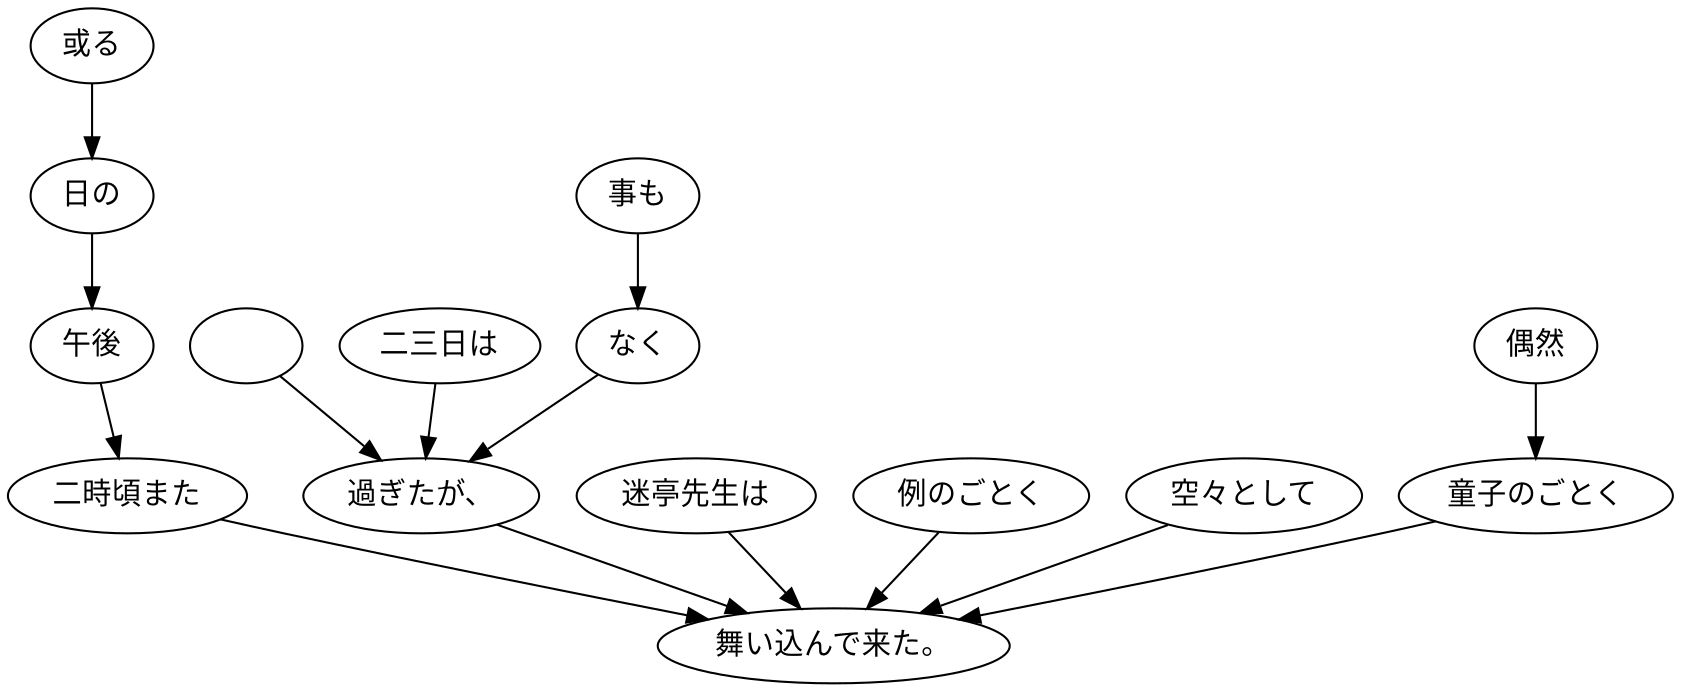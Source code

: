 digraph graph1539 {
	node0 [label="　"];
	node1 [label="二三日は"];
	node2 [label="事も"];
	node3 [label="なく"];
	node4 [label="過ぎたが、"];
	node5 [label="或る"];
	node6 [label="日の"];
	node7 [label="午後"];
	node8 [label="二時頃また"];
	node9 [label="迷亭先生は"];
	node10 [label="例のごとく"];
	node11 [label="空々として"];
	node12 [label="偶然"];
	node13 [label="童子のごとく"];
	node14 [label="舞い込んで来た。"];
	node0 -> node4;
	node1 -> node4;
	node2 -> node3;
	node3 -> node4;
	node4 -> node14;
	node5 -> node6;
	node6 -> node7;
	node7 -> node8;
	node8 -> node14;
	node9 -> node14;
	node10 -> node14;
	node11 -> node14;
	node12 -> node13;
	node13 -> node14;
}
